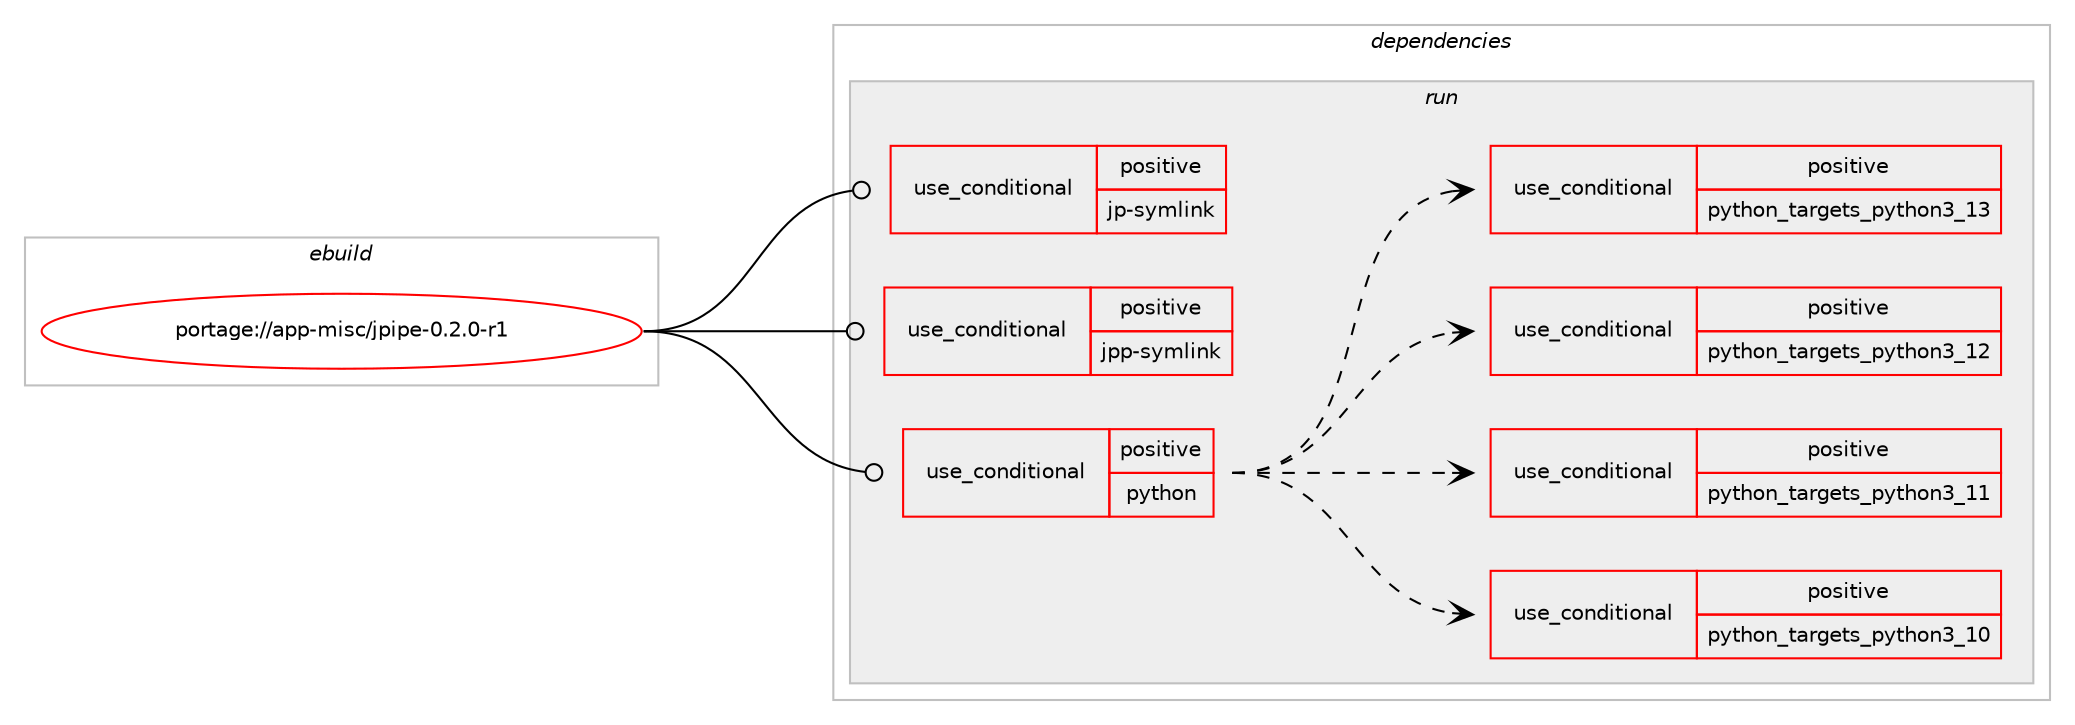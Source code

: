digraph prolog {

# *************
# Graph options
# *************

newrank=true;
concentrate=true;
compound=true;
graph [rankdir=LR,fontname=Helvetica,fontsize=10,ranksep=1.5];#, ranksep=2.5, nodesep=0.2];
edge  [arrowhead=vee];
node  [fontname=Helvetica,fontsize=10];

# **********
# The ebuild
# **********

subgraph cluster_leftcol {
color=gray;
rank=same;
label=<<i>ebuild</i>>;
id [label="portage://app-misc/jpipe-0.2.0-r1", color=red, width=4, href="../app-misc/jpipe-0.2.0-r1.svg"];
}

# ****************
# The dependencies
# ****************

subgraph cluster_midcol {
color=gray;
label=<<i>dependencies</i>>;
subgraph cluster_compile {
fillcolor="#eeeeee";
style=filled;
label=<<i>compile</i>>;
}
subgraph cluster_compileandrun {
fillcolor="#eeeeee";
style=filled;
label=<<i>compile and run</i>>;
}
subgraph cluster_run {
fillcolor="#eeeeee";
style=filled;
label=<<i>run</i>>;
subgraph cond11667 {
dependency18442 [label=<<TABLE BORDER="0" CELLBORDER="1" CELLSPACING="0" CELLPADDING="4"><TR><TD ROWSPAN="3" CELLPADDING="10">use_conditional</TD></TR><TR><TD>positive</TD></TR><TR><TD>jp-symlink</TD></TR></TABLE>>, shape=none, color=red];
# *** BEGIN UNKNOWN DEPENDENCY TYPE (TODO) ***
# dependency18442 -> package_dependency(portage://app-misc/jpipe-0.2.0-r1,run,weak,app-misc,jp,none,[,,],[],[use(enable(jp),positive)])
# *** END UNKNOWN DEPENDENCY TYPE (TODO) ***

}
id:e -> dependency18442:w [weight=20,style="solid",arrowhead="odot"];
subgraph cond11668 {
dependency18443 [label=<<TABLE BORDER="0" CELLBORDER="1" CELLSPACING="0" CELLPADDING="4"><TR><TD ROWSPAN="3" CELLPADDING="10">use_conditional</TD></TR><TR><TD>positive</TD></TR><TR><TD>jpp-symlink</TD></TR></TABLE>>, shape=none, color=red];
# *** BEGIN UNKNOWN DEPENDENCY TYPE (TODO) ***
# dependency18443 -> package_dependency(portage://app-misc/jpipe-0.2.0-r1,run,weak,app-misc,jp,none,[,,],[],[use(enable(jpp),negative)])
# *** END UNKNOWN DEPENDENCY TYPE (TODO) ***

}
id:e -> dependency18443:w [weight=20,style="solid",arrowhead="odot"];
subgraph cond11669 {
dependency18444 [label=<<TABLE BORDER="0" CELLBORDER="1" CELLSPACING="0" CELLPADDING="4"><TR><TD ROWSPAN="3" CELLPADDING="10">use_conditional</TD></TR><TR><TD>positive</TD></TR><TR><TD>python</TD></TR></TABLE>>, shape=none, color=red];
subgraph cond11670 {
dependency18445 [label=<<TABLE BORDER="0" CELLBORDER="1" CELLSPACING="0" CELLPADDING="4"><TR><TD ROWSPAN="3" CELLPADDING="10">use_conditional</TD></TR><TR><TD>positive</TD></TR><TR><TD>python_targets_python3_10</TD></TR></TABLE>>, shape=none, color=red];
# *** BEGIN UNKNOWN DEPENDENCY TYPE (TODO) ***
# dependency18445 -> package_dependency(portage://app-misc/jpipe-0.2.0-r1,run,no,dev-lang,python,none,[,,],[slot(3.10)],[])
# *** END UNKNOWN DEPENDENCY TYPE (TODO) ***

}
dependency18444:e -> dependency18445:w [weight=20,style="dashed",arrowhead="vee"];
subgraph cond11671 {
dependency18446 [label=<<TABLE BORDER="0" CELLBORDER="1" CELLSPACING="0" CELLPADDING="4"><TR><TD ROWSPAN="3" CELLPADDING="10">use_conditional</TD></TR><TR><TD>positive</TD></TR><TR><TD>python_targets_python3_11</TD></TR></TABLE>>, shape=none, color=red];
# *** BEGIN UNKNOWN DEPENDENCY TYPE (TODO) ***
# dependency18446 -> package_dependency(portage://app-misc/jpipe-0.2.0-r1,run,no,dev-lang,python,none,[,,],[slot(3.11)],[])
# *** END UNKNOWN DEPENDENCY TYPE (TODO) ***

}
dependency18444:e -> dependency18446:w [weight=20,style="dashed",arrowhead="vee"];
subgraph cond11672 {
dependency18447 [label=<<TABLE BORDER="0" CELLBORDER="1" CELLSPACING="0" CELLPADDING="4"><TR><TD ROWSPAN="3" CELLPADDING="10">use_conditional</TD></TR><TR><TD>positive</TD></TR><TR><TD>python_targets_python3_12</TD></TR></TABLE>>, shape=none, color=red];
# *** BEGIN UNKNOWN DEPENDENCY TYPE (TODO) ***
# dependency18447 -> package_dependency(portage://app-misc/jpipe-0.2.0-r1,run,no,dev-lang,python,none,[,,],[slot(3.12)],[])
# *** END UNKNOWN DEPENDENCY TYPE (TODO) ***

}
dependency18444:e -> dependency18447:w [weight=20,style="dashed",arrowhead="vee"];
subgraph cond11673 {
dependency18448 [label=<<TABLE BORDER="0" CELLBORDER="1" CELLSPACING="0" CELLPADDING="4"><TR><TD ROWSPAN="3" CELLPADDING="10">use_conditional</TD></TR><TR><TD>positive</TD></TR><TR><TD>python_targets_python3_13</TD></TR></TABLE>>, shape=none, color=red];
# *** BEGIN UNKNOWN DEPENDENCY TYPE (TODO) ***
# dependency18448 -> package_dependency(portage://app-misc/jpipe-0.2.0-r1,run,no,dev-lang,python,none,[,,],[slot(3.13)],[])
# *** END UNKNOWN DEPENDENCY TYPE (TODO) ***

}
dependency18444:e -> dependency18448:w [weight=20,style="dashed",arrowhead="vee"];
# *** BEGIN UNKNOWN DEPENDENCY TYPE (TODO) ***
# dependency18444 -> package_dependency(portage://app-misc/jpipe-0.2.0-r1,run,no,dev-python,jmespath,none,[,,],[],[use(optenable(python_targets_python3_10),negative),use(optenable(python_targets_python3_11),negative),use(optenable(python_targets_python3_12),negative),use(optenable(python_targets_python3_13),negative)])
# *** END UNKNOWN DEPENDENCY TYPE (TODO) ***

}
id:e -> dependency18444:w [weight=20,style="solid",arrowhead="odot"];
}
}

# **************
# The candidates
# **************

subgraph cluster_choices {
rank=same;
color=gray;
label=<<i>candidates</i>>;

}

}
